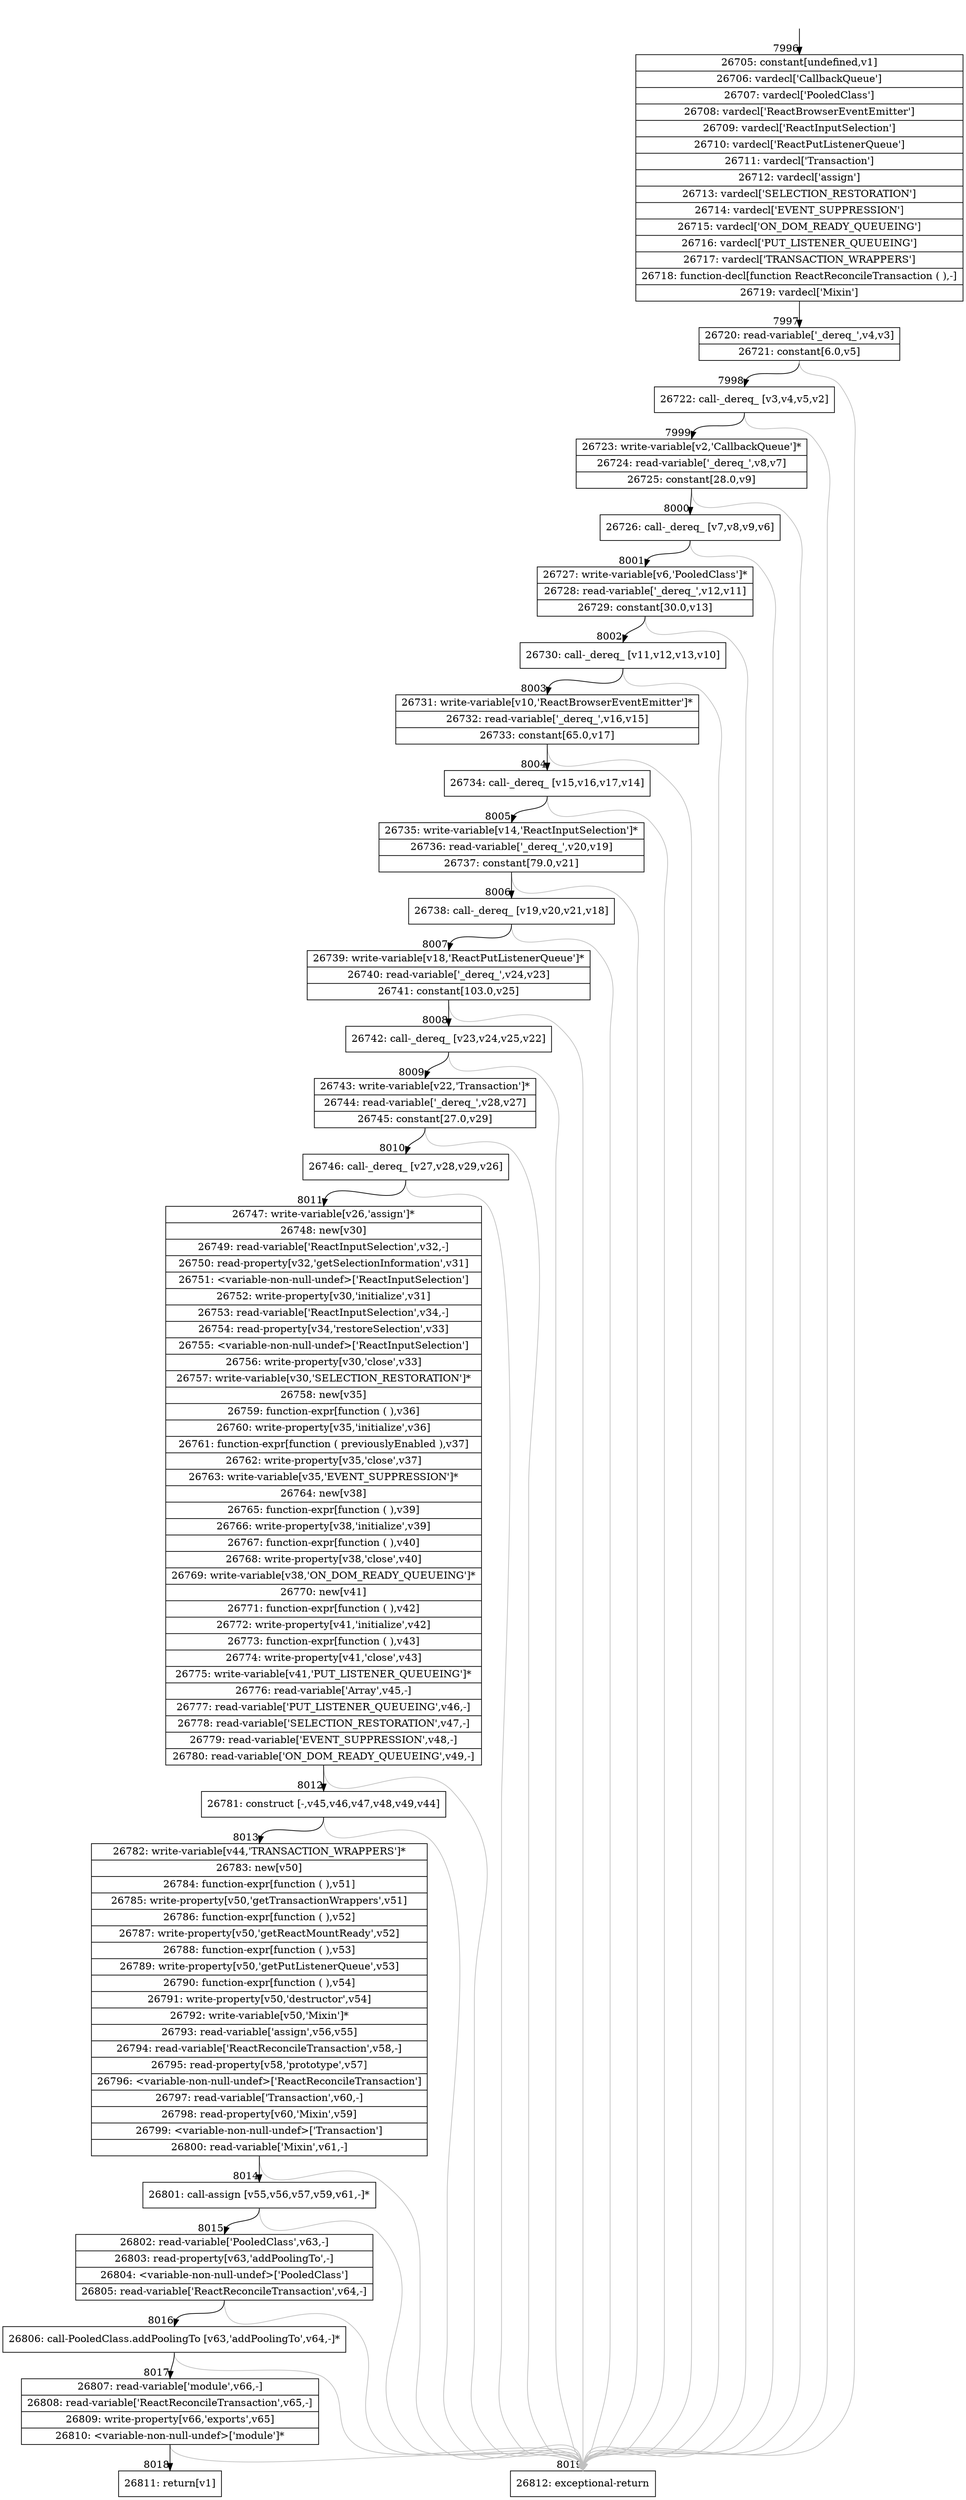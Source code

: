 digraph {
rankdir="TD"
BB_entry568[shape=none,label=""];
BB_entry568 -> BB7996 [tailport=s, headport=n, headlabel="    7996"]
BB7996 [shape=record label="{26705: constant[undefined,v1]|26706: vardecl['CallbackQueue']|26707: vardecl['PooledClass']|26708: vardecl['ReactBrowserEventEmitter']|26709: vardecl['ReactInputSelection']|26710: vardecl['ReactPutListenerQueue']|26711: vardecl['Transaction']|26712: vardecl['assign']|26713: vardecl['SELECTION_RESTORATION']|26714: vardecl['EVENT_SUPPRESSION']|26715: vardecl['ON_DOM_READY_QUEUEING']|26716: vardecl['PUT_LISTENER_QUEUEING']|26717: vardecl['TRANSACTION_WRAPPERS']|26718: function-decl[function ReactReconcileTransaction ( ),-]|26719: vardecl['Mixin']}" ] 
BB7996 -> BB7997 [tailport=s, headport=n, headlabel="      7997"]
BB7997 [shape=record label="{26720: read-variable['_dereq_',v4,v3]|26721: constant[6.0,v5]}" ] 
BB7997 -> BB7998 [tailport=s, headport=n, headlabel="      7998"]
BB7997 -> BB8019 [tailport=s, headport=n, color=gray, headlabel="      8019"]
BB7998 [shape=record label="{26722: call-_dereq_ [v3,v4,v5,v2]}" ] 
BB7998 -> BB7999 [tailport=s, headport=n, headlabel="      7999"]
BB7998 -> BB8019 [tailport=s, headport=n, color=gray]
BB7999 [shape=record label="{26723: write-variable[v2,'CallbackQueue']*|26724: read-variable['_dereq_',v8,v7]|26725: constant[28.0,v9]}" ] 
BB7999 -> BB8000 [tailport=s, headport=n, headlabel="      8000"]
BB7999 -> BB8019 [tailport=s, headport=n, color=gray]
BB8000 [shape=record label="{26726: call-_dereq_ [v7,v8,v9,v6]}" ] 
BB8000 -> BB8001 [tailport=s, headport=n, headlabel="      8001"]
BB8000 -> BB8019 [tailport=s, headport=n, color=gray]
BB8001 [shape=record label="{26727: write-variable[v6,'PooledClass']*|26728: read-variable['_dereq_',v12,v11]|26729: constant[30.0,v13]}" ] 
BB8001 -> BB8002 [tailport=s, headport=n, headlabel="      8002"]
BB8001 -> BB8019 [tailport=s, headport=n, color=gray]
BB8002 [shape=record label="{26730: call-_dereq_ [v11,v12,v13,v10]}" ] 
BB8002 -> BB8003 [tailport=s, headport=n, headlabel="      8003"]
BB8002 -> BB8019 [tailport=s, headport=n, color=gray]
BB8003 [shape=record label="{26731: write-variable[v10,'ReactBrowserEventEmitter']*|26732: read-variable['_dereq_',v16,v15]|26733: constant[65.0,v17]}" ] 
BB8003 -> BB8004 [tailport=s, headport=n, headlabel="      8004"]
BB8003 -> BB8019 [tailport=s, headport=n, color=gray]
BB8004 [shape=record label="{26734: call-_dereq_ [v15,v16,v17,v14]}" ] 
BB8004 -> BB8005 [tailport=s, headport=n, headlabel="      8005"]
BB8004 -> BB8019 [tailport=s, headport=n, color=gray]
BB8005 [shape=record label="{26735: write-variable[v14,'ReactInputSelection']*|26736: read-variable['_dereq_',v20,v19]|26737: constant[79.0,v21]}" ] 
BB8005 -> BB8006 [tailport=s, headport=n, headlabel="      8006"]
BB8005 -> BB8019 [tailport=s, headport=n, color=gray]
BB8006 [shape=record label="{26738: call-_dereq_ [v19,v20,v21,v18]}" ] 
BB8006 -> BB8007 [tailport=s, headport=n, headlabel="      8007"]
BB8006 -> BB8019 [tailport=s, headport=n, color=gray]
BB8007 [shape=record label="{26739: write-variable[v18,'ReactPutListenerQueue']*|26740: read-variable['_dereq_',v24,v23]|26741: constant[103.0,v25]}" ] 
BB8007 -> BB8008 [tailport=s, headport=n, headlabel="      8008"]
BB8007 -> BB8019 [tailport=s, headport=n, color=gray]
BB8008 [shape=record label="{26742: call-_dereq_ [v23,v24,v25,v22]}" ] 
BB8008 -> BB8009 [tailport=s, headport=n, headlabel="      8009"]
BB8008 -> BB8019 [tailport=s, headport=n, color=gray]
BB8009 [shape=record label="{26743: write-variable[v22,'Transaction']*|26744: read-variable['_dereq_',v28,v27]|26745: constant[27.0,v29]}" ] 
BB8009 -> BB8010 [tailport=s, headport=n, headlabel="      8010"]
BB8009 -> BB8019 [tailport=s, headport=n, color=gray]
BB8010 [shape=record label="{26746: call-_dereq_ [v27,v28,v29,v26]}" ] 
BB8010 -> BB8011 [tailport=s, headport=n, headlabel="      8011"]
BB8010 -> BB8019 [tailport=s, headport=n, color=gray]
BB8011 [shape=record label="{26747: write-variable[v26,'assign']*|26748: new[v30]|26749: read-variable['ReactInputSelection',v32,-]|26750: read-property[v32,'getSelectionInformation',v31]|26751: \<variable-non-null-undef\>['ReactInputSelection']|26752: write-property[v30,'initialize',v31]|26753: read-variable['ReactInputSelection',v34,-]|26754: read-property[v34,'restoreSelection',v33]|26755: \<variable-non-null-undef\>['ReactInputSelection']|26756: write-property[v30,'close',v33]|26757: write-variable[v30,'SELECTION_RESTORATION']*|26758: new[v35]|26759: function-expr[function ( ),v36]|26760: write-property[v35,'initialize',v36]|26761: function-expr[function ( previouslyEnabled ),v37]|26762: write-property[v35,'close',v37]|26763: write-variable[v35,'EVENT_SUPPRESSION']*|26764: new[v38]|26765: function-expr[function ( ),v39]|26766: write-property[v38,'initialize',v39]|26767: function-expr[function ( ),v40]|26768: write-property[v38,'close',v40]|26769: write-variable[v38,'ON_DOM_READY_QUEUEING']*|26770: new[v41]|26771: function-expr[function ( ),v42]|26772: write-property[v41,'initialize',v42]|26773: function-expr[function ( ),v43]|26774: write-property[v41,'close',v43]|26775: write-variable[v41,'PUT_LISTENER_QUEUEING']*|26776: read-variable['Array',v45,-]|26777: read-variable['PUT_LISTENER_QUEUEING',v46,-]|26778: read-variable['SELECTION_RESTORATION',v47,-]|26779: read-variable['EVENT_SUPPRESSION',v48,-]|26780: read-variable['ON_DOM_READY_QUEUEING',v49,-]}" ] 
BB8011 -> BB8012 [tailport=s, headport=n, headlabel="      8012"]
BB8011 -> BB8019 [tailport=s, headport=n, color=gray]
BB8012 [shape=record label="{26781: construct [-,v45,v46,v47,v48,v49,v44]}" ] 
BB8012 -> BB8013 [tailport=s, headport=n, headlabel="      8013"]
BB8012 -> BB8019 [tailport=s, headport=n, color=gray]
BB8013 [shape=record label="{26782: write-variable[v44,'TRANSACTION_WRAPPERS']*|26783: new[v50]|26784: function-expr[function ( ),v51]|26785: write-property[v50,'getTransactionWrappers',v51]|26786: function-expr[function ( ),v52]|26787: write-property[v50,'getReactMountReady',v52]|26788: function-expr[function ( ),v53]|26789: write-property[v50,'getPutListenerQueue',v53]|26790: function-expr[function ( ),v54]|26791: write-property[v50,'destructor',v54]|26792: write-variable[v50,'Mixin']*|26793: read-variable['assign',v56,v55]|26794: read-variable['ReactReconcileTransaction',v58,-]|26795: read-property[v58,'prototype',v57]|26796: \<variable-non-null-undef\>['ReactReconcileTransaction']|26797: read-variable['Transaction',v60,-]|26798: read-property[v60,'Mixin',v59]|26799: \<variable-non-null-undef\>['Transaction']|26800: read-variable['Mixin',v61,-]}" ] 
BB8013 -> BB8014 [tailport=s, headport=n, headlabel="      8014"]
BB8013 -> BB8019 [tailport=s, headport=n, color=gray]
BB8014 [shape=record label="{26801: call-assign [v55,v56,v57,v59,v61,-]*}" ] 
BB8014 -> BB8015 [tailport=s, headport=n, headlabel="      8015"]
BB8014 -> BB8019 [tailport=s, headport=n, color=gray]
BB8015 [shape=record label="{26802: read-variable['PooledClass',v63,-]|26803: read-property[v63,'addPoolingTo',-]|26804: \<variable-non-null-undef\>['PooledClass']|26805: read-variable['ReactReconcileTransaction',v64,-]}" ] 
BB8015 -> BB8016 [tailport=s, headport=n, headlabel="      8016"]
BB8015 -> BB8019 [tailport=s, headport=n, color=gray]
BB8016 [shape=record label="{26806: call-PooledClass.addPoolingTo [v63,'addPoolingTo',v64,-]*}" ] 
BB8016 -> BB8017 [tailport=s, headport=n, headlabel="      8017"]
BB8016 -> BB8019 [tailport=s, headport=n, color=gray]
BB8017 [shape=record label="{26807: read-variable['module',v66,-]|26808: read-variable['ReactReconcileTransaction',v65,-]|26809: write-property[v66,'exports',v65]|26810: \<variable-non-null-undef\>['module']*}" ] 
BB8017 -> BB8018 [tailport=s, headport=n, headlabel="      8018"]
BB8017 -> BB8019 [tailport=s, headport=n, color=gray]
BB8018 [shape=record label="{26811: return[v1]}" ] 
BB8019 [shape=record label="{26812: exceptional-return}" ] 
//#$~ 14052
}
